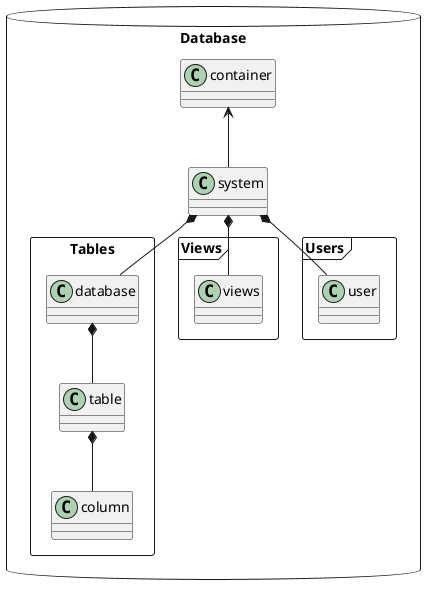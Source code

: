 @startuml "database"

package "Database" <<Database>> {
    container <-- system

    package "Tables" <<Rectangle>> {
        system *-- database

        database *-- table

        table *-- column


    }

    package "Views" <<Frame>> {
        system *-- views
    }

    package "Users" <<Frame>> {
        system *-- user
    }
}

@enduml
